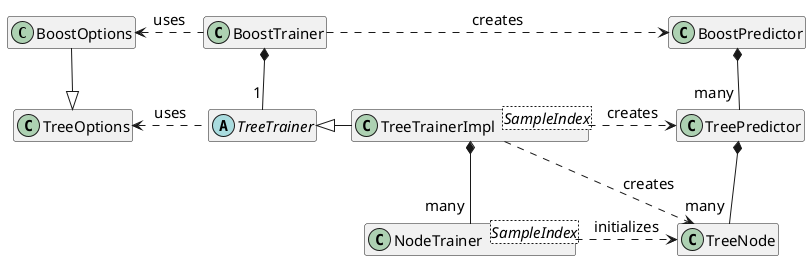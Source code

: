 @startuml

hide members
skinparam defaultFontSize 15


together {
	class BoostOptions
	class TreeOptions
}

BoostOptions --|> TreeOptions


together {
	class BoostTrainer
	abstract TreeTrainer
}

BoostTrainer *-- "1" TreeTrainer


together {
	class TreeTrainerImpl<SampleIndex>
	class NodeTrainer<SampleIndex>
}

TreeTrainerImpl *-- "many" NodeTrainer


together {
	class BoostPredictor
	class TreePredictor
	class TreeNode
}

BoostPredictor  *-- "many" TreePredictor
TreePredictor *-- "many" TreeNode


BoostOptions <.  BoostTrainer : uses
TreeOptions <. TreeTrainer : uses

TreeTrainer <|- TreeTrainerImpl

BoostTrainer .> BoostPredictor : creates
TreeTrainerImpl .> TreePredictor : creates
TreeTrainerImpl .> TreeNode : creates
NodeTrainer .> TreeNode  : initializes

@enduml
